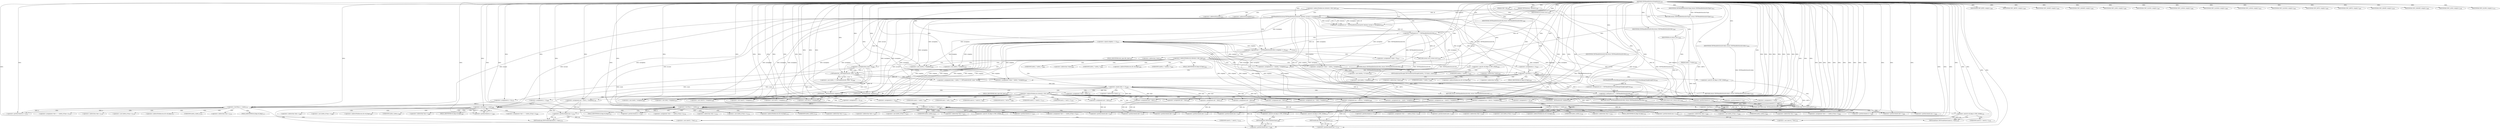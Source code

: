 digraph "TIFFReadDirEntrySlong8Array" {  
"84566" [label = <(METHOD,TIFFReadDirEntrySlong8Array)<SUB>2593</SUB>> ]
"84989" [label = <(METHOD_RETURN,enum TIFFReadDirEntryErr)<SUB>2593</SUB>> ]
"84567" [label = <(PARAM,TIFF *tif)<SUB>2594</SUB>> ]
"84568" [label = <(PARAM,TIFFDirEntry *direntry)<SUB>2594</SUB>> ]
"84569" [label = <(PARAM,int64_t **value)<SUB>2594</SUB>> ]
"84600" [label = <(&lt;operator&gt;.assignment,err = TIFFReadDirEntryArray(tif, direntry, &amp;count, 8, &amp;origdata))<SUB>2614</SUB>> ]
"84708" [label = <(&lt;operator&gt;.assignment,data = (int64_t *)_TIFFmallocExt(tif, count * 8))<SUB>2648</SUB>> ]
"84980" [label = <(_TIFFfreeExt,_TIFFfreeExt(tif, origdata))<SUB>2739</SUB>> ]
"84983" [label = <(&lt;operator&gt;.assignment,*value = data)<SUB>2740</SUB>> ]
"84987" [label = <(RETURN,return (TIFFReadDirEntryErrOk);,return (TIFFReadDirEntryErrOk);)<SUB>2741</SUB>> ]
"84611" [label = <(&lt;operator&gt;.logicalOr,(err != TIFFReadDirEntryErrOk) || (origdata == 0))<SUB>2615</SUB>> ]
"84718" [label = <(&lt;operator&gt;.equals,data == 0)<SUB>2649</SUB>> ]
"84988" [label = <(IDENTIFIER,TIFFReadDirEntryErrOk,return (TIFFReadDirEntryErrOk);)<SUB>2741</SUB>> ]
"84581" [label = <(IDENTIFIER,TIFF_BYTE,&lt;empty&gt;)<SUB>2602</SUB>> ]
"84583" [label = <(IDENTIFIER,TIFF_SBYTE,&lt;empty&gt;)<SUB>2603</SUB>> ]
"84585" [label = <(IDENTIFIER,TIFF_SHORT,&lt;empty&gt;)<SUB>2604</SUB>> ]
"84587" [label = <(IDENTIFIER,TIFF_SSHORT,&lt;empty&gt;)<SUB>2605</SUB>> ]
"84589" [label = <(IDENTIFIER,TIFF_LONG,&lt;empty&gt;)<SUB>2606</SUB>> ]
"84591" [label = <(IDENTIFIER,TIFF_SLONG,&lt;empty&gt;)<SUB>2607</SUB>> ]
"84593" [label = <(IDENTIFIER,TIFF_LONG8,&lt;empty&gt;)<SUB>2608</SUB>> ]
"84595" [label = <(IDENTIFIER,TIFF_SLONG8,&lt;empty&gt;)<SUB>2609</SUB>> ]
"84598" [label = <(RETURN,return (TIFFReadDirEntryErrType);,return (TIFFReadDirEntryErrType);)<SUB>2612</SUB>> ]
"84602" [label = <(TIFFReadDirEntryArray,TIFFReadDirEntryArray(tif, direntry, &amp;count, 8, &amp;origdata))<SUB>2614</SUB>> ]
"84619" [label = <(&lt;operator&gt;.assignment,*value = 0)<SUB>2617</SUB>> ]
"84623" [label = <(RETURN,return (err);,return (err);)<SUB>2618</SUB>> ]
"84631" [label = <(IDENTIFIER,TIFF_LONG8,&lt;empty&gt;)<SUB>2622</SUB>> ]
"84686" [label = <(IDENTIFIER,TIFF_SLONG8,&lt;empty&gt;)<SUB>2642</SUB>> ]
"84687" [label = <(&lt;operator&gt;.assignment,*value = (int64_t *)origdata)<SUB>2643</SUB>> ]
"84706" [label = <(RETURN,return (TIFFReadDirEntryErrOk);,return (TIFFReadDirEntryErrOk);)<SUB>2646</SUB>> ]
"84710" [label = <(&lt;operator&gt;.cast,(int64_t *)_TIFFmallocExt(tif, count * 8))<SUB>2648</SUB>> ]
"84722" [label = <(_TIFFfreeExt,_TIFFfreeExt(tif, origdata))<SUB>2651</SUB>> ]
"84725" [label = <(RETURN,return (TIFFReadDirEntryErrAlloc);,return (TIFFReadDirEntryErrAlloc);)<SUB>2652</SUB>> ]
"84733" [label = <(IDENTIFIER,TIFF_BYTE,&lt;empty&gt;)<SUB>2656</SUB>> ]
"84767" [label = <(IDENTIFIER,TIFF_SBYTE,&lt;empty&gt;)<SUB>2667</SUB>> ]
"84801" [label = <(IDENTIFIER,TIFF_SHORT,&lt;empty&gt;)<SUB>2678</SUB>> ]
"84845" [label = <(IDENTIFIER,TIFF_SSHORT,&lt;empty&gt;)<SUB>2693</SUB>> ]
"84891" [label = <(IDENTIFIER,TIFF_LONG,&lt;empty&gt;)<SUB>2708</SUB>> ]
"84935" [label = <(IDENTIFIER,TIFF_SLONG,&lt;empty&gt;)<SUB>2723</SUB>> ]
"84599" [label = <(IDENTIFIER,TIFFReadDirEntryErrType,return (TIFFReadDirEntryErrType);)<SUB>2612</SUB>> ]
"84612" [label = <(&lt;operator&gt;.notEquals,err != TIFFReadDirEntryErrOk)<SUB>2615</SUB>> ]
"84615" [label = <(&lt;operator&gt;.equals,origdata == 0)<SUB>2615</SUB>> ]
"84624" [label = <(IDENTIFIER,err,return (err);)<SUB>2618</SUB>> ]
"84635" [label = <(&lt;operator&gt;.assignment,m = (uint64_t *)origdata)<SUB>2626</SUB>> ]
"84677" [label = <(&lt;operator&gt;.assignment,*value = (int64_t *)origdata)<SUB>2639</SUB>> ]
"84683" [label = <(RETURN,return (TIFFReadDirEntryErrOk);,return (TIFFReadDirEntryErrOk);)<SUB>2640</SUB>> ]
"84694" [label = <(&lt;operator&gt;.and,tif-&gt;tif_flags &amp; TIFF_SWAB)<SUB>2644</SUB>> ]
"84707" [label = <(IDENTIFIER,TIFFReadDirEntryErrOk,return (TIFFReadDirEntryErrOk);)<SUB>2646</SUB>> ]
"84712" [label = <(_TIFFmallocExt,_TIFFmallocExt(tif, count * 8))<SUB>2648</SUB>> ]
"84726" [label = <(IDENTIFIER,TIFFReadDirEntryErrAlloc,return (TIFFReadDirEntryErrAlloc);)<SUB>2652</SUB>> ]
"84738" [label = <(&lt;operator&gt;.assignment,ma = (uint8_t *)origdata)<SUB>2661</SUB>> ]
"84743" [label = <(&lt;operator&gt;.assignment,mb = data)<SUB>2662</SUB>> ]
"84772" [label = <(&lt;operator&gt;.assignment,ma = (int8_t *)origdata)<SUB>2672</SUB>> ]
"84777" [label = <(&lt;operator&gt;.assignment,mb = data)<SUB>2673</SUB>> ]
"84806" [label = <(&lt;operator&gt;.assignment,ma = (uint16_t *)origdata)<SUB>2683</SUB>> ]
"84811" [label = <(&lt;operator&gt;.assignment,mb = data)<SUB>2684</SUB>> ]
"84850" [label = <(&lt;operator&gt;.assignment,ma = (int16_t *)origdata)<SUB>2698</SUB>> ]
"84855" [label = <(&lt;operator&gt;.assignment,mb = data)<SUB>2699</SUB>> ]
"84896" [label = <(&lt;operator&gt;.assignment,ma = (uint32_t *)origdata)<SUB>2713</SUB>> ]
"84901" [label = <(&lt;operator&gt;.assignment,mb = data)<SUB>2714</SUB>> ]
"84940" [label = <(&lt;operator&gt;.assignment,ma = (int32_t *)origdata)<SUB>2728</SUB>> ]
"84945" [label = <(&lt;operator&gt;.assignment,mb = data)<SUB>2729</SUB>> ]
"84645" [label = <(&lt;operator&gt;.lessThan,n &lt; count)<SUB>2627</SUB>> ]
"84648" [label = <(&lt;operator&gt;.postIncrement,n++)<SUB>2627</SUB>> ]
"84684" [label = <(IDENTIFIER,TIFFReadDirEntryErrOk,return (TIFFReadDirEntryErrOk);)<SUB>2640</SUB>> ]
"84690" [label = <(&lt;operator&gt;.cast,(int64_t *)origdata)<SUB>2643</SUB>> ]
"84700" [label = <(TIFFSwabArrayOfLong8,TIFFSwabArrayOfLong8((uint64_t *)(*value), count))<SUB>2645</SUB>> ]
"84714" [label = <(&lt;operator&gt;.multiplication,count * 8)<SUB>2648</SUB>> ]
"84751" [label = <(&lt;operator&gt;.lessThan,n &lt; count)<SUB>2663</SUB>> ]
"84754" [label = <(&lt;operator&gt;.postIncrement,n++)<SUB>2663</SUB>> ]
"84756" [label = <(&lt;operator&gt;.assignment,*mb++ = (int64_t)(*ma++))<SUB>2664</SUB>> ]
"84785" [label = <(&lt;operator&gt;.lessThan,n &lt; count)<SUB>2674</SUB>> ]
"84788" [label = <(&lt;operator&gt;.postIncrement,n++)<SUB>2674</SUB>> ]
"84790" [label = <(&lt;operator&gt;.assignment,*mb++ = (int64_t)(*ma++))<SUB>2675</SUB>> ]
"84819" [label = <(&lt;operator&gt;.lessThan,n &lt; count)<SUB>2685</SUB>> ]
"84822" [label = <(&lt;operator&gt;.postIncrement,n++)<SUB>2685</SUB>> ]
"84863" [label = <(&lt;operator&gt;.lessThan,n &lt; count)<SUB>2700</SUB>> ]
"84866" [label = <(&lt;operator&gt;.postIncrement,n++)<SUB>2700</SUB>> ]
"84909" [label = <(&lt;operator&gt;.lessThan,n &lt; count)<SUB>2715</SUB>> ]
"84912" [label = <(&lt;operator&gt;.postIncrement,n++)<SUB>2715</SUB>> ]
"84953" [label = <(&lt;operator&gt;.lessThan,n &lt; count)<SUB>2730</SUB>> ]
"84956" [label = <(&lt;operator&gt;.postIncrement,n++)<SUB>2730</SUB>> ]
"84637" [label = <(&lt;operator&gt;.cast,(uint64_t *)origdata)<SUB>2626</SUB>> ]
"84642" [label = <(&lt;operator&gt;.assignment,n = 0)<SUB>2627</SUB>> ]
"84660" [label = <(&lt;operator&gt;.assignment,err = TIFFReadDirEntryCheckRangeSlong8Long8(*m))<SUB>2631</SUB>> ]
"84675" [label = <(&lt;operator&gt;.postIncrement,m++)<SUB>2637</SUB>> ]
"84680" [label = <(&lt;operator&gt;.cast,(int64_t *)origdata)<SUB>2639</SUB>> ]
"84740" [label = <(&lt;operator&gt;.cast,(uint8_t *)origdata)<SUB>2661</SUB>> ]
"84748" [label = <(&lt;operator&gt;.assignment,n = 0)<SUB>2663</SUB>> ]
"84774" [label = <(&lt;operator&gt;.cast,(int8_t *)origdata)<SUB>2672</SUB>> ]
"84782" [label = <(&lt;operator&gt;.assignment,n = 0)<SUB>2674</SUB>> ]
"84808" [label = <(&lt;operator&gt;.cast,(uint16_t *)origdata)<SUB>2683</SUB>> ]
"84816" [label = <(&lt;operator&gt;.assignment,n = 0)<SUB>2685</SUB>> ]
"84834" [label = <(&lt;operator&gt;.assignment,*mb++ = (int64_t)(*ma++))<SUB>2689</SUB>> ]
"84852" [label = <(&lt;operator&gt;.cast,(int16_t *)origdata)<SUB>2698</SUB>> ]
"84860" [label = <(&lt;operator&gt;.assignment,n = 0)<SUB>2700</SUB>> ]
"84880" [label = <(&lt;operator&gt;.assignment,*mb++ = (int64_t)(*ma++))<SUB>2704</SUB>> ]
"84898" [label = <(&lt;operator&gt;.cast,(uint32_t *)origdata)<SUB>2713</SUB>> ]
"84906" [label = <(&lt;operator&gt;.assignment,n = 0)<SUB>2715</SUB>> ]
"84924" [label = <(&lt;operator&gt;.assignment,*mb++ = (int64_t)(*ma++))<SUB>2719</SUB>> ]
"84942" [label = <(&lt;operator&gt;.cast,(int32_t *)origdata)<SUB>2728</SUB>> ]
"84950" [label = <(&lt;operator&gt;.assignment,n = 0)<SUB>2730</SUB>> ]
"84970" [label = <(&lt;operator&gt;.assignment,*mb++ = (int64_t)(*ma++))<SUB>2734</SUB>> ]
"84652" [label = <(&lt;operator&gt;.and,tif-&gt;tif_flags &amp; TIFF_SWAB)<SUB>2629</SUB>> ]
"84666" [label = <(&lt;operator&gt;.notEquals,err != TIFFReadDirEntryErrOk)<SUB>2632</SUB>> ]
"84701" [label = <(&lt;operator&gt;.cast,(uint64_t *)(*value))<SUB>2645</SUB>> ]
"84826" [label = <(&lt;operator&gt;.and,tif-&gt;tif_flags &amp; TIFF_SWAB)<SUB>2687</SUB>> ]
"84870" [label = <(&lt;operator&gt;.and,tif-&gt;tif_flags &amp; TIFF_SWAB)<SUB>2702</SUB>> ]
"84916" [label = <(&lt;operator&gt;.and,tif-&gt;tif_flags &amp; TIFF_SWAB)<SUB>2717</SUB>> ]
"84960" [label = <(&lt;operator&gt;.and,tif-&gt;tif_flags &amp; TIFF_SWAB)<SUB>2732</SUB>> ]
"84658" [label = <(TIFFSwabLong8,TIFFSwabLong8(m))<SUB>2630</SUB>> ]
"84662" [label = <(TIFFReadDirEntryCheckRangeSlong8Long8,TIFFReadDirEntryCheckRangeSlong8Long8(*m))<SUB>2631</SUB>> ]
"84670" [label = <(_TIFFfreeExt,_TIFFfreeExt(tif, origdata))<SUB>2634</SUB>> ]
"84673" [label = <(RETURN,return (err);,return (err);)<SUB>2635</SUB>> ]
"84758" [label = <(&lt;operator&gt;.postIncrement,mb++)<SUB>2664</SUB>> ]
"84792" [label = <(&lt;operator&gt;.postIncrement,mb++)<SUB>2675</SUB>> ]
"84832" [label = <(TIFFSwabShort,TIFFSwabShort(ma))<SUB>2688</SUB>> ]
"84876" [label = <(TIFFSwabShort,TIFFSwabShort((uint16_t *)ma))<SUB>2703</SUB>> ]
"84922" [label = <(TIFFSwabLong,TIFFSwabLong(ma))<SUB>2718</SUB>> ]
"84966" [label = <(TIFFSwabLong,TIFFSwabLong((uint32_t *)ma))<SUB>2733</SUB>> ]
"84674" [label = <(IDENTIFIER,err,return (err);)<SUB>2635</SUB>> ]
"84763" [label = <(&lt;operator&gt;.postIncrement,ma++)<SUB>2664</SUB>> ]
"84797" [label = <(&lt;operator&gt;.postIncrement,ma++)<SUB>2675</SUB>> ]
"84836" [label = <(&lt;operator&gt;.postIncrement,mb++)<SUB>2689</SUB>> ]
"84882" [label = <(&lt;operator&gt;.postIncrement,mb++)<SUB>2704</SUB>> ]
"84926" [label = <(&lt;operator&gt;.postIncrement,mb++)<SUB>2719</SUB>> ]
"84972" [label = <(&lt;operator&gt;.postIncrement,mb++)<SUB>2734</SUB>> ]
"84841" [label = <(&lt;operator&gt;.postIncrement,ma++)<SUB>2689</SUB>> ]
"84877" [label = <(&lt;operator&gt;.cast,(uint16_t *)ma)<SUB>2703</SUB>> ]
"84887" [label = <(&lt;operator&gt;.postIncrement,ma++)<SUB>2704</SUB>> ]
"84931" [label = <(&lt;operator&gt;.postIncrement,ma++)<SUB>2719</SUB>> ]
"84967" [label = <(&lt;operator&gt;.cast,(uint32_t *)ma)<SUB>2733</SUB>> ]
"84977" [label = <(&lt;operator&gt;.postIncrement,ma++)<SUB>2734</SUB>> ]
"84576" [label = <(&lt;operator&gt;.indirectFieldAccess,direntry-&gt;tdir_type)<SUB>2600</SUB>> ]
"84626" [label = <(&lt;operator&gt;.indirectFieldAccess,direntry-&gt;tdir_type)<SUB>2620</SUB>> ]
"84728" [label = <(&lt;operator&gt;.indirectFieldAccess,direntry-&gt;tdir_type)<SUB>2654</SUB>> ]
"84984" [label = <(&lt;operator&gt;.indirection,*value)<SUB>2740</SUB>> ]
"84605" [label = <(&lt;operator&gt;.addressOf,&amp;count)<SUB>2614</SUB>> ]
"84608" [label = <(&lt;operator&gt;.addressOf,&amp;origdata)<SUB>2614</SUB>> ]
"84628" [label = <(FIELD_IDENTIFIER,tdir_type,tdir_type)<SUB>2620</SUB>> ]
"84711" [label = <(UNKNOWN,int64_t *,int64_t *)<SUB>2648</SUB>> ]
"84730" [label = <(FIELD_IDENTIFIER,tdir_type,tdir_type)<SUB>2654</SUB>> ]
"84620" [label = <(&lt;operator&gt;.indirection,*value)<SUB>2617</SUB>> ]
"84688" [label = <(&lt;operator&gt;.indirection,*value)<SUB>2643</SUB>> ]
"84678" [label = <(&lt;operator&gt;.indirection,*value)<SUB>2639</SUB>> ]
"84691" [label = <(UNKNOWN,int64_t *,int64_t *)<SUB>2643</SUB>> ]
"84695" [label = <(&lt;operator&gt;.indirectFieldAccess,tif-&gt;tif_flags)<SUB>2644</SUB>> ]
"84638" [label = <(UNKNOWN,uint64_t *,uint64_t *)<SUB>2626</SUB>> ]
"84681" [label = <(UNKNOWN,int64_t *,int64_t *)<SUB>2639</SUB>> ]
"84697" [label = <(FIELD_IDENTIFIER,tif_flags,tif_flags)<SUB>2644</SUB>> ]
"84741" [label = <(UNKNOWN,uint8_t *,uint8_t *)<SUB>2661</SUB>> ]
"84757" [label = <(&lt;operator&gt;.indirection,*mb++)<SUB>2664</SUB>> ]
"84760" [label = <(&lt;operator&gt;.cast,(int64_t)(*ma++))<SUB>2664</SUB>> ]
"84775" [label = <(UNKNOWN,int8_t *,int8_t *)<SUB>2672</SUB>> ]
"84791" [label = <(&lt;operator&gt;.indirection,*mb++)<SUB>2675</SUB>> ]
"84794" [label = <(&lt;operator&gt;.cast,(int64_t)(*ma++))<SUB>2675</SUB>> ]
"84809" [label = <(UNKNOWN,uint16_t *,uint16_t *)<SUB>2683</SUB>> ]
"84853" [label = <(UNKNOWN,int16_t *,int16_t *)<SUB>2698</SUB>> ]
"84899" [label = <(UNKNOWN,uint32_t *,uint32_t *)<SUB>2713</SUB>> ]
"84943" [label = <(UNKNOWN,int32_t *,int32_t *)<SUB>2728</SUB>> ]
"84702" [label = <(UNKNOWN,uint64_t *,uint64_t *)<SUB>2645</SUB>> ]
"84703" [label = <(&lt;operator&gt;.indirection,*value)<SUB>2645</SUB>> ]
"84761" [label = <(UNKNOWN,int64_t,int64_t)<SUB>2664</SUB>> ]
"84762" [label = <(&lt;operator&gt;.indirection,*ma++)<SUB>2664</SUB>> ]
"84795" [label = <(UNKNOWN,int64_t,int64_t)<SUB>2675</SUB>> ]
"84796" [label = <(&lt;operator&gt;.indirection,*ma++)<SUB>2675</SUB>> ]
"84835" [label = <(&lt;operator&gt;.indirection,*mb++)<SUB>2689</SUB>> ]
"84838" [label = <(&lt;operator&gt;.cast,(int64_t)(*ma++))<SUB>2689</SUB>> ]
"84881" [label = <(&lt;operator&gt;.indirection,*mb++)<SUB>2704</SUB>> ]
"84884" [label = <(&lt;operator&gt;.cast,(int64_t)(*ma++))<SUB>2704</SUB>> ]
"84925" [label = <(&lt;operator&gt;.indirection,*mb++)<SUB>2719</SUB>> ]
"84928" [label = <(&lt;operator&gt;.cast,(int64_t)(*ma++))<SUB>2719</SUB>> ]
"84971" [label = <(&lt;operator&gt;.indirection,*mb++)<SUB>2734</SUB>> ]
"84974" [label = <(&lt;operator&gt;.cast,(int64_t)(*ma++))<SUB>2734</SUB>> ]
"84653" [label = <(&lt;operator&gt;.indirectFieldAccess,tif-&gt;tif_flags)<SUB>2629</SUB>> ]
"84663" [label = <(&lt;operator&gt;.indirection,*m)<SUB>2631</SUB>> ]
"84827" [label = <(&lt;operator&gt;.indirectFieldAccess,tif-&gt;tif_flags)<SUB>2687</SUB>> ]
"84839" [label = <(UNKNOWN,int64_t,int64_t)<SUB>2689</SUB>> ]
"84840" [label = <(&lt;operator&gt;.indirection,*ma++)<SUB>2689</SUB>> ]
"84871" [label = <(&lt;operator&gt;.indirectFieldAccess,tif-&gt;tif_flags)<SUB>2702</SUB>> ]
"84885" [label = <(UNKNOWN,int64_t,int64_t)<SUB>2704</SUB>> ]
"84886" [label = <(&lt;operator&gt;.indirection,*ma++)<SUB>2704</SUB>> ]
"84917" [label = <(&lt;operator&gt;.indirectFieldAccess,tif-&gt;tif_flags)<SUB>2717</SUB>> ]
"84929" [label = <(UNKNOWN,int64_t,int64_t)<SUB>2719</SUB>> ]
"84930" [label = <(&lt;operator&gt;.indirection,*ma++)<SUB>2719</SUB>> ]
"84961" [label = <(&lt;operator&gt;.indirectFieldAccess,tif-&gt;tif_flags)<SUB>2732</SUB>> ]
"84975" [label = <(UNKNOWN,int64_t,int64_t)<SUB>2734</SUB>> ]
"84976" [label = <(&lt;operator&gt;.indirection,*ma++)<SUB>2734</SUB>> ]
"84655" [label = <(FIELD_IDENTIFIER,tif_flags,tif_flags)<SUB>2629</SUB>> ]
"84829" [label = <(FIELD_IDENTIFIER,tif_flags,tif_flags)<SUB>2687</SUB>> ]
"84873" [label = <(FIELD_IDENTIFIER,tif_flags,tif_flags)<SUB>2702</SUB>> ]
"84919" [label = <(FIELD_IDENTIFIER,tif_flags,tif_flags)<SUB>2717</SUB>> ]
"84963" [label = <(FIELD_IDENTIFIER,tif_flags,tif_flags)<SUB>2732</SUB>> ]
"84878" [label = <(UNKNOWN,uint16_t *,uint16_t *)<SUB>2703</SUB>> ]
"84968" [label = <(UNKNOWN,uint32_t *,uint32_t *)<SUB>2733</SUB>> ]
  "84683" -> "84989"  [ label = "DDG: &lt;RET&gt;"] 
  "84623" -> "84989"  [ label = "DDG: &lt;RET&gt;"] 
  "84673" -> "84989"  [ label = "DDG: &lt;RET&gt;"] 
  "84598" -> "84989"  [ label = "DDG: &lt;RET&gt;"] 
  "84725" -> "84989"  [ label = "DDG: &lt;RET&gt;"] 
  "84706" -> "84989"  [ label = "DDG: &lt;RET&gt;"] 
  "84987" -> "84989"  [ label = "DDG: &lt;RET&gt;"] 
  "84567" -> "84989"  [ label = "DDG: tif"] 
  "84568" -> "84989"  [ label = "DDG: direntry"] 
  "84569" -> "84989"  [ label = "DDG: value"] 
  "84566" -> "84567"  [ label = "DDG: "] 
  "84566" -> "84568"  [ label = "DDG: "] 
  "84566" -> "84569"  [ label = "DDG: "] 
  "84602" -> "84600"  [ label = "DDG: &amp;origdata"] 
  "84602" -> "84600"  [ label = "DDG: tif"] 
  "84602" -> "84600"  [ label = "DDG: &amp;count"] 
  "84602" -> "84600"  [ label = "DDG: 8"] 
  "84602" -> "84600"  [ label = "DDG: direntry"] 
  "84712" -> "84708"  [ label = "DDG: tif"] 
  "84712" -> "84708"  [ label = "DDG: count * 8"] 
  "84718" -> "84983"  [ label = "DDG: data"] 
  "84566" -> "84983"  [ label = "DDG: "] 
  "84988" -> "84987"  [ label = "DDG: TIFFReadDirEntryErrOk"] 
  "84612" -> "84987"  [ label = "DDG: TIFFReadDirEntryErrOk"] 
  "84566" -> "84600"  [ label = "DDG: "] 
  "84566" -> "84708"  [ label = "DDG: "] 
  "84712" -> "84980"  [ label = "DDG: tif"] 
  "84566" -> "84980"  [ label = "DDG: "] 
  "84602" -> "84980"  [ label = "DDG: &amp;origdata"] 
  "84615" -> "84980"  [ label = "DDG: origdata"] 
  "84566" -> "84988"  [ label = "DDG: "] 
  "84566" -> "84581"  [ label = "DDG: "] 
  "84566" -> "84583"  [ label = "DDG: "] 
  "84566" -> "84585"  [ label = "DDG: "] 
  "84566" -> "84587"  [ label = "DDG: "] 
  "84566" -> "84589"  [ label = "DDG: "] 
  "84566" -> "84591"  [ label = "DDG: "] 
  "84566" -> "84593"  [ label = "DDG: "] 
  "84566" -> "84595"  [ label = "DDG: "] 
  "84599" -> "84598"  [ label = "DDG: TIFFReadDirEntryErrType"] 
  "84566" -> "84598"  [ label = "DDG: "] 
  "84567" -> "84602"  [ label = "DDG: tif"] 
  "84566" -> "84602"  [ label = "DDG: "] 
  "84568" -> "84602"  [ label = "DDG: direntry"] 
  "84612" -> "84611"  [ label = "DDG: err"] 
  "84612" -> "84611"  [ label = "DDG: TIFFReadDirEntryErrOk"] 
  "84615" -> "84611"  [ label = "DDG: origdata"] 
  "84615" -> "84611"  [ label = "DDG: 0"] 
  "84566" -> "84619"  [ label = "DDG: "] 
  "84624" -> "84623"  [ label = "DDG: err"] 
  "84612" -> "84623"  [ label = "DDG: err"] 
  "84566" -> "84631"  [ label = "DDG: "] 
  "84566" -> "84686"  [ label = "DDG: "] 
  "84602" -> "84687"  [ label = "DDG: &amp;origdata"] 
  "84615" -> "84687"  [ label = "DDG: origdata"] 
  "84566" -> "84687"  [ label = "DDG: "] 
  "84707" -> "84706"  [ label = "DDG: TIFFReadDirEntryErrOk"] 
  "84612" -> "84706"  [ label = "DDG: TIFFReadDirEntryErrOk"] 
  "84712" -> "84710"  [ label = "DDG: tif"] 
  "84712" -> "84710"  [ label = "DDG: count * 8"] 
  "84708" -> "84718"  [ label = "DDG: data"] 
  "84566" -> "84718"  [ label = "DDG: "] 
  "84726" -> "84725"  [ label = "DDG: TIFFReadDirEntryErrAlloc"] 
  "84566" -> "84725"  [ label = "DDG: "] 
  "84566" -> "84733"  [ label = "DDG: "] 
  "84566" -> "84767"  [ label = "DDG: "] 
  "84566" -> "84801"  [ label = "DDG: "] 
  "84566" -> "84845"  [ label = "DDG: "] 
  "84566" -> "84891"  [ label = "DDG: "] 
  "84566" -> "84935"  [ label = "DDG: "] 
  "84566" -> "84599"  [ label = "DDG: "] 
  "84600" -> "84612"  [ label = "DDG: err"] 
  "84566" -> "84612"  [ label = "DDG: "] 
  "84602" -> "84615"  [ label = "DDG: &amp;origdata"] 
  "84566" -> "84615"  [ label = "DDG: "] 
  "84566" -> "84624"  [ label = "DDG: "] 
  "84602" -> "84635"  [ label = "DDG: &amp;origdata"] 
  "84615" -> "84635"  [ label = "DDG: origdata"] 
  "84566" -> "84635"  [ label = "DDG: "] 
  "84602" -> "84677"  [ label = "DDG: &amp;origdata"] 
  "84566" -> "84677"  [ label = "DDG: "] 
  "84615" -> "84677"  [ label = "DDG: origdata"] 
  "84684" -> "84683"  [ label = "DDG: TIFFReadDirEntryErrOk"] 
  "84666" -> "84683"  [ label = "DDG: TIFFReadDirEntryErrOk"] 
  "84612" -> "84683"  [ label = "DDG: TIFFReadDirEntryErrOk"] 
  "84566" -> "84707"  [ label = "DDG: "] 
  "84602" -> "84712"  [ label = "DDG: tif"] 
  "84566" -> "84712"  [ label = "DDG: "] 
  "84714" -> "84712"  [ label = "DDG: count"] 
  "84714" -> "84712"  [ label = "DDG: 8"] 
  "84712" -> "84722"  [ label = "DDG: tif"] 
  "84566" -> "84722"  [ label = "DDG: "] 
  "84602" -> "84722"  [ label = "DDG: &amp;origdata"] 
  "84615" -> "84722"  [ label = "DDG: origdata"] 
  "84566" -> "84726"  [ label = "DDG: "] 
  "84602" -> "84738"  [ label = "DDG: &amp;origdata"] 
  "84615" -> "84738"  [ label = "DDG: origdata"] 
  "84566" -> "84738"  [ label = "DDG: "] 
  "84718" -> "84743"  [ label = "DDG: data"] 
  "84566" -> "84743"  [ label = "DDG: "] 
  "84602" -> "84772"  [ label = "DDG: &amp;origdata"] 
  "84615" -> "84772"  [ label = "DDG: origdata"] 
  "84566" -> "84772"  [ label = "DDG: "] 
  "84718" -> "84777"  [ label = "DDG: data"] 
  "84566" -> "84777"  [ label = "DDG: "] 
  "84602" -> "84806"  [ label = "DDG: &amp;origdata"] 
  "84615" -> "84806"  [ label = "DDG: origdata"] 
  "84566" -> "84806"  [ label = "DDG: "] 
  "84718" -> "84811"  [ label = "DDG: data"] 
  "84566" -> "84811"  [ label = "DDG: "] 
  "84602" -> "84850"  [ label = "DDG: &amp;origdata"] 
  "84615" -> "84850"  [ label = "DDG: origdata"] 
  "84566" -> "84850"  [ label = "DDG: "] 
  "84718" -> "84855"  [ label = "DDG: data"] 
  "84566" -> "84855"  [ label = "DDG: "] 
  "84602" -> "84896"  [ label = "DDG: &amp;origdata"] 
  "84615" -> "84896"  [ label = "DDG: origdata"] 
  "84566" -> "84896"  [ label = "DDG: "] 
  "84718" -> "84901"  [ label = "DDG: data"] 
  "84566" -> "84901"  [ label = "DDG: "] 
  "84602" -> "84940"  [ label = "DDG: &amp;origdata"] 
  "84615" -> "84940"  [ label = "DDG: origdata"] 
  "84566" -> "84940"  [ label = "DDG: "] 
  "84718" -> "84945"  [ label = "DDG: data"] 
  "84566" -> "84945"  [ label = "DDG: "] 
  "84566" -> "84684"  [ label = "DDG: "] 
  "84602" -> "84690"  [ label = "DDG: &amp;origdata"] 
  "84615" -> "84690"  [ label = "DDG: origdata"] 
  "84566" -> "84690"  [ label = "DDG: "] 
  "84566" -> "84694"  [ label = "DDG: "] 
  "84602" -> "84714"  [ label = "DDG: &amp;count"] 
  "84566" -> "84714"  [ label = "DDG: "] 
  "84602" -> "84637"  [ label = "DDG: &amp;origdata"] 
  "84615" -> "84637"  [ label = "DDG: origdata"] 
  "84566" -> "84637"  [ label = "DDG: "] 
  "84566" -> "84642"  [ label = "DDG: "] 
  "84642" -> "84645"  [ label = "DDG: n"] 
  "84648" -> "84645"  [ label = "DDG: n"] 
  "84566" -> "84645"  [ label = "DDG: "] 
  "84602" -> "84645"  [ label = "DDG: &amp;count"] 
  "84645" -> "84648"  [ label = "DDG: n"] 
  "84566" -> "84648"  [ label = "DDG: "] 
  "84662" -> "84660"  [ label = "DDG: *m"] 
  "84602" -> "84680"  [ label = "DDG: &amp;origdata"] 
  "84566" -> "84680"  [ label = "DDG: "] 
  "84615" -> "84680"  [ label = "DDG: origdata"] 
  "84687" -> "84700"  [ label = "DDG: *value"] 
  "84602" -> "84700"  [ label = "DDG: &amp;count"] 
  "84566" -> "84700"  [ label = "DDG: "] 
  "84602" -> "84740"  [ label = "DDG: &amp;origdata"] 
  "84615" -> "84740"  [ label = "DDG: origdata"] 
  "84566" -> "84740"  [ label = "DDG: "] 
  "84566" -> "84748"  [ label = "DDG: "] 
  "84748" -> "84751"  [ label = "DDG: n"] 
  "84754" -> "84751"  [ label = "DDG: n"] 
  "84566" -> "84751"  [ label = "DDG: "] 
  "84602" -> "84751"  [ label = "DDG: &amp;count"] 
  "84714" -> "84751"  [ label = "DDG: count"] 
  "84751" -> "84754"  [ label = "DDG: n"] 
  "84566" -> "84754"  [ label = "DDG: "] 
  "84602" -> "84774"  [ label = "DDG: &amp;origdata"] 
  "84615" -> "84774"  [ label = "DDG: origdata"] 
  "84566" -> "84774"  [ label = "DDG: "] 
  "84566" -> "84782"  [ label = "DDG: "] 
  "84782" -> "84785"  [ label = "DDG: n"] 
  "84788" -> "84785"  [ label = "DDG: n"] 
  "84566" -> "84785"  [ label = "DDG: "] 
  "84602" -> "84785"  [ label = "DDG: &amp;count"] 
  "84714" -> "84785"  [ label = "DDG: count"] 
  "84785" -> "84788"  [ label = "DDG: n"] 
  "84566" -> "84788"  [ label = "DDG: "] 
  "84602" -> "84808"  [ label = "DDG: &amp;origdata"] 
  "84615" -> "84808"  [ label = "DDG: origdata"] 
  "84566" -> "84808"  [ label = "DDG: "] 
  "84566" -> "84816"  [ label = "DDG: "] 
  "84816" -> "84819"  [ label = "DDG: n"] 
  "84822" -> "84819"  [ label = "DDG: n"] 
  "84566" -> "84819"  [ label = "DDG: "] 
  "84602" -> "84819"  [ label = "DDG: &amp;count"] 
  "84714" -> "84819"  [ label = "DDG: count"] 
  "84819" -> "84822"  [ label = "DDG: n"] 
  "84566" -> "84822"  [ label = "DDG: "] 
  "84602" -> "84852"  [ label = "DDG: &amp;origdata"] 
  "84615" -> "84852"  [ label = "DDG: origdata"] 
  "84566" -> "84852"  [ label = "DDG: "] 
  "84566" -> "84860"  [ label = "DDG: "] 
  "84860" -> "84863"  [ label = "DDG: n"] 
  "84866" -> "84863"  [ label = "DDG: n"] 
  "84566" -> "84863"  [ label = "DDG: "] 
  "84602" -> "84863"  [ label = "DDG: &amp;count"] 
  "84714" -> "84863"  [ label = "DDG: count"] 
  "84863" -> "84866"  [ label = "DDG: n"] 
  "84566" -> "84866"  [ label = "DDG: "] 
  "84602" -> "84898"  [ label = "DDG: &amp;origdata"] 
  "84615" -> "84898"  [ label = "DDG: origdata"] 
  "84566" -> "84898"  [ label = "DDG: "] 
  "84566" -> "84906"  [ label = "DDG: "] 
  "84906" -> "84909"  [ label = "DDG: n"] 
  "84912" -> "84909"  [ label = "DDG: n"] 
  "84566" -> "84909"  [ label = "DDG: "] 
  "84602" -> "84909"  [ label = "DDG: &amp;count"] 
  "84714" -> "84909"  [ label = "DDG: count"] 
  "84909" -> "84912"  [ label = "DDG: n"] 
  "84566" -> "84912"  [ label = "DDG: "] 
  "84602" -> "84942"  [ label = "DDG: &amp;origdata"] 
  "84615" -> "84942"  [ label = "DDG: origdata"] 
  "84566" -> "84942"  [ label = "DDG: "] 
  "84566" -> "84950"  [ label = "DDG: "] 
  "84950" -> "84953"  [ label = "DDG: n"] 
  "84956" -> "84953"  [ label = "DDG: n"] 
  "84566" -> "84953"  [ label = "DDG: "] 
  "84602" -> "84953"  [ label = "DDG: &amp;count"] 
  "84714" -> "84953"  [ label = "DDG: count"] 
  "84953" -> "84956"  [ label = "DDG: n"] 
  "84566" -> "84956"  [ label = "DDG: "] 
  "84566" -> "84660"  [ label = "DDG: "] 
  "84635" -> "84675"  [ label = "DDG: m"] 
  "84658" -> "84675"  [ label = "DDG: m"] 
  "84662" -> "84675"  [ label = "DDG: *m"] 
  "84566" -> "84675"  [ label = "DDG: "] 
  "84687" -> "84701"  [ label = "DDG: *value"] 
  "84566" -> "84652"  [ label = "DDG: "] 
  "84660" -> "84666"  [ label = "DDG: err"] 
  "84566" -> "84666"  [ label = "DDG: "] 
  "84612" -> "84666"  [ label = "DDG: TIFFReadDirEntryErrOk"] 
  "84674" -> "84673"  [ label = "DDG: err"] 
  "84666" -> "84673"  [ label = "DDG: err"] 
  "84743" -> "84758"  [ label = "DDG: mb"] 
  "84566" -> "84758"  [ label = "DDG: "] 
  "84777" -> "84792"  [ label = "DDG: mb"] 
  "84566" -> "84792"  [ label = "DDG: "] 
  "84566" -> "84826"  [ label = "DDG: "] 
  "84566" -> "84870"  [ label = "DDG: "] 
  "84566" -> "84916"  [ label = "DDG: "] 
  "84566" -> "84960"  [ label = "DDG: "] 
  "84635" -> "84658"  [ label = "DDG: m"] 
  "84662" -> "84658"  [ label = "DDG: *m"] 
  "84675" -> "84658"  [ label = "DDG: m"] 
  "84566" -> "84658"  [ label = "DDG: "] 
  "84602" -> "84670"  [ label = "DDG: tif"] 
  "84566" -> "84670"  [ label = "DDG: "] 
  "84602" -> "84670"  [ label = "DDG: &amp;origdata"] 
  "84615" -> "84670"  [ label = "DDG: origdata"] 
  "84566" -> "84674"  [ label = "DDG: "] 
  "84738" -> "84763"  [ label = "DDG: ma"] 
  "84566" -> "84763"  [ label = "DDG: "] 
  "84772" -> "84797"  [ label = "DDG: ma"] 
  "84566" -> "84797"  [ label = "DDG: "] 
  "84806" -> "84832"  [ label = "DDG: ma"] 
  "84841" -> "84832"  [ label = "DDG: ma"] 
  "84566" -> "84832"  [ label = "DDG: "] 
  "84811" -> "84836"  [ label = "DDG: mb"] 
  "84566" -> "84836"  [ label = "DDG: "] 
  "84850" -> "84876"  [ label = "DDG: ma"] 
  "84887" -> "84876"  [ label = "DDG: ma"] 
  "84566" -> "84876"  [ label = "DDG: "] 
  "84855" -> "84882"  [ label = "DDG: mb"] 
  "84566" -> "84882"  [ label = "DDG: "] 
  "84896" -> "84922"  [ label = "DDG: ma"] 
  "84931" -> "84922"  [ label = "DDG: ma"] 
  "84566" -> "84922"  [ label = "DDG: "] 
  "84901" -> "84926"  [ label = "DDG: mb"] 
  "84566" -> "84926"  [ label = "DDG: "] 
  "84940" -> "84966"  [ label = "DDG: ma"] 
  "84977" -> "84966"  [ label = "DDG: ma"] 
  "84566" -> "84966"  [ label = "DDG: "] 
  "84945" -> "84972"  [ label = "DDG: mb"] 
  "84566" -> "84972"  [ label = "DDG: "] 
  "84806" -> "84841"  [ label = "DDG: ma"] 
  "84832" -> "84841"  [ label = "DDG: ma"] 
  "84566" -> "84841"  [ label = "DDG: "] 
  "84850" -> "84877"  [ label = "DDG: ma"] 
  "84887" -> "84877"  [ label = "DDG: ma"] 
  "84566" -> "84877"  [ label = "DDG: "] 
  "84850" -> "84887"  [ label = "DDG: ma"] 
  "84566" -> "84887"  [ label = "DDG: "] 
  "84896" -> "84931"  [ label = "DDG: ma"] 
  "84922" -> "84931"  [ label = "DDG: ma"] 
  "84566" -> "84931"  [ label = "DDG: "] 
  "84940" -> "84967"  [ label = "DDG: ma"] 
  "84977" -> "84967"  [ label = "DDG: ma"] 
  "84566" -> "84967"  [ label = "DDG: "] 
  "84940" -> "84977"  [ label = "DDG: ma"] 
  "84566" -> "84977"  [ label = "DDG: "] 
  "84576" -> "84608"  [ label = "CDG: "] 
  "84576" -> "84600"  [ label = "CDG: "] 
  "84576" -> "84602"  [ label = "CDG: "] 
  "84576" -> "84611"  [ label = "CDG: "] 
  "84576" -> "84598"  [ label = "CDG: "] 
  "84576" -> "84612"  [ label = "CDG: "] 
  "84576" -> "84605"  [ label = "CDG: "] 
  "84611" -> "84626"  [ label = "CDG: "] 
  "84611" -> "84628"  [ label = "CDG: "] 
  "84611" -> "84620"  [ label = "CDG: "] 
  "84611" -> "84623"  [ label = "CDG: "] 
  "84611" -> "84619"  [ label = "CDG: "] 
  "84626" -> "84718"  [ label = "CDG: "] 
  "84626" -> "84695"  [ label = "CDG: "] 
  "84626" -> "84708"  [ label = "CDG: "] 
  "84626" -> "84638"  [ label = "CDG: "] 
  "84626" -> "84694"  [ label = "CDG: "] 
  "84626" -> "84688"  [ label = "CDG: "] 
  "84626" -> "84714"  [ label = "CDG: "] 
  "84626" -> "84712"  [ label = "CDG: "] 
  "84626" -> "84690"  [ label = "CDG: "] 
  "84626" -> "84635"  [ label = "CDG: "] 
  "84626" -> "84697"  [ label = "CDG: "] 
  "84626" -> "84691"  [ label = "CDG: "] 
  "84626" -> "84645"  [ label = "CDG: "] 
  "84626" -> "84687"  [ label = "CDG: "] 
  "84626" -> "84711"  [ label = "CDG: "] 
  "84626" -> "84706"  [ label = "CDG: "] 
  "84626" -> "84637"  [ label = "CDG: "] 
  "84626" -> "84642"  [ label = "CDG: "] 
  "84626" -> "84710"  [ label = "CDG: "] 
  "84718" -> "84722"  [ label = "CDG: "] 
  "84718" -> "84728"  [ label = "CDG: "] 
  "84718" -> "84980"  [ label = "CDG: "] 
  "84718" -> "84984"  [ label = "CDG: "] 
  "84718" -> "84983"  [ label = "CDG: "] 
  "84718" -> "84987"  [ label = "CDG: "] 
  "84718" -> "84725"  [ label = "CDG: "] 
  "84718" -> "84730"  [ label = "CDG: "] 
  "84728" -> "84906"  [ label = "CDG: "] 
  "84728" -> "84816"  [ label = "CDG: "] 
  "84728" -> "84774"  [ label = "CDG: "] 
  "84728" -> "84850"  [ label = "CDG: "] 
  "84728" -> "84855"  [ label = "CDG: "] 
  "84728" -> "84942"  [ label = "CDG: "] 
  "84728" -> "84809"  [ label = "CDG: "] 
  "84728" -> "84775"  [ label = "CDG: "] 
  "84728" -> "84896"  [ label = "CDG: "] 
  "84728" -> "84950"  [ label = "CDG: "] 
  "84728" -> "84860"  [ label = "CDG: "] 
  "84728" -> "84953"  [ label = "CDG: "] 
  "84728" -> "84782"  [ label = "CDG: "] 
  "84728" -> "84901"  [ label = "CDG: "] 
  "84728" -> "84909"  [ label = "CDG: "] 
  "84728" -> "84740"  [ label = "CDG: "] 
  "84728" -> "84785"  [ label = "CDG: "] 
  "84728" -> "84811"  [ label = "CDG: "] 
  "84728" -> "84940"  [ label = "CDG: "] 
  "84728" -> "84738"  [ label = "CDG: "] 
  "84728" -> "84863"  [ label = "CDG: "] 
  "84728" -> "84777"  [ label = "CDG: "] 
  "84728" -> "84772"  [ label = "CDG: "] 
  "84728" -> "84819"  [ label = "CDG: "] 
  "84728" -> "84943"  [ label = "CDG: "] 
  "84728" -> "84852"  [ label = "CDG: "] 
  "84728" -> "84751"  [ label = "CDG: "] 
  "84728" -> "84945"  [ label = "CDG: "] 
  "84728" -> "84806"  [ label = "CDG: "] 
  "84728" -> "84808"  [ label = "CDG: "] 
  "84728" -> "84748"  [ label = "CDG: "] 
  "84728" -> "84899"  [ label = "CDG: "] 
  "84728" -> "84741"  [ label = "CDG: "] 
  "84728" -> "84853"  [ label = "CDG: "] 
  "84728" -> "84898"  [ label = "CDG: "] 
  "84728" -> "84743"  [ label = "CDG: "] 
  "84612" -> "84615"  [ label = "CDG: "] 
  "84694" -> "84701"  [ label = "CDG: "] 
  "84694" -> "84703"  [ label = "CDG: "] 
  "84694" -> "84702"  [ label = "CDG: "] 
  "84694" -> "84700"  [ label = "CDG: "] 
  "84645" -> "84680"  [ label = "CDG: "] 
  "84645" -> "84662"  [ label = "CDG: "] 
  "84645" -> "84660"  [ label = "CDG: "] 
  "84645" -> "84678"  [ label = "CDG: "] 
  "84645" -> "84663"  [ label = "CDG: "] 
  "84645" -> "84653"  [ label = "CDG: "] 
  "84645" -> "84655"  [ label = "CDG: "] 
  "84645" -> "84666"  [ label = "CDG: "] 
  "84645" -> "84683"  [ label = "CDG: "] 
  "84645" -> "84681"  [ label = "CDG: "] 
  "84645" -> "84677"  [ label = "CDG: "] 
  "84645" -> "84652"  [ label = "CDG: "] 
  "84751" -> "84754"  [ label = "CDG: "] 
  "84751" -> "84760"  [ label = "CDG: "] 
  "84751" -> "84756"  [ label = "CDG: "] 
  "84751" -> "84762"  [ label = "CDG: "] 
  "84751" -> "84758"  [ label = "CDG: "] 
  "84751" -> "84751"  [ label = "CDG: "] 
  "84751" -> "84763"  [ label = "CDG: "] 
  "84751" -> "84757"  [ label = "CDG: "] 
  "84751" -> "84761"  [ label = "CDG: "] 
  "84785" -> "84794"  [ label = "CDG: "] 
  "84785" -> "84792"  [ label = "CDG: "] 
  "84785" -> "84788"  [ label = "CDG: "] 
  "84785" -> "84790"  [ label = "CDG: "] 
  "84785" -> "84796"  [ label = "CDG: "] 
  "84785" -> "84791"  [ label = "CDG: "] 
  "84785" -> "84785"  [ label = "CDG: "] 
  "84785" -> "84795"  [ label = "CDG: "] 
  "84785" -> "84797"  [ label = "CDG: "] 
  "84819" -> "84826"  [ label = "CDG: "] 
  "84819" -> "84836"  [ label = "CDG: "] 
  "84819" -> "84822"  [ label = "CDG: "] 
  "84819" -> "84841"  [ label = "CDG: "] 
  "84819" -> "84827"  [ label = "CDG: "] 
  "84819" -> "84834"  [ label = "CDG: "] 
  "84819" -> "84829"  [ label = "CDG: "] 
  "84819" -> "84840"  [ label = "CDG: "] 
  "84819" -> "84819"  [ label = "CDG: "] 
  "84819" -> "84839"  [ label = "CDG: "] 
  "84819" -> "84835"  [ label = "CDG: "] 
  "84819" -> "84838"  [ label = "CDG: "] 
  "84863" -> "84880"  [ label = "CDG: "] 
  "84863" -> "84884"  [ label = "CDG: "] 
  "84863" -> "84870"  [ label = "CDG: "] 
  "84863" -> "84866"  [ label = "CDG: "] 
  "84863" -> "84882"  [ label = "CDG: "] 
  "84863" -> "84885"  [ label = "CDG: "] 
  "84863" -> "84873"  [ label = "CDG: "] 
  "84863" -> "84887"  [ label = "CDG: "] 
  "84863" -> "84863"  [ label = "CDG: "] 
  "84863" -> "84871"  [ label = "CDG: "] 
  "84863" -> "84886"  [ label = "CDG: "] 
  "84863" -> "84881"  [ label = "CDG: "] 
  "84909" -> "84930"  [ label = "CDG: "] 
  "84909" -> "84916"  [ label = "CDG: "] 
  "84909" -> "84925"  [ label = "CDG: "] 
  "84909" -> "84912"  [ label = "CDG: "] 
  "84909" -> "84909"  [ label = "CDG: "] 
  "84909" -> "84928"  [ label = "CDG: "] 
  "84909" -> "84917"  [ label = "CDG: "] 
  "84909" -> "84924"  [ label = "CDG: "] 
  "84909" -> "84931"  [ label = "CDG: "] 
  "84909" -> "84926"  [ label = "CDG: "] 
  "84909" -> "84919"  [ label = "CDG: "] 
  "84909" -> "84929"  [ label = "CDG: "] 
  "84953" -> "84963"  [ label = "CDG: "] 
  "84953" -> "84976"  [ label = "CDG: "] 
  "84953" -> "84953"  [ label = "CDG: "] 
  "84953" -> "84971"  [ label = "CDG: "] 
  "84953" -> "84970"  [ label = "CDG: "] 
  "84953" -> "84977"  [ label = "CDG: "] 
  "84953" -> "84974"  [ label = "CDG: "] 
  "84953" -> "84961"  [ label = "CDG: "] 
  "84953" -> "84975"  [ label = "CDG: "] 
  "84953" -> "84960"  [ label = "CDG: "] 
  "84953" -> "84972"  [ label = "CDG: "] 
  "84953" -> "84956"  [ label = "CDG: "] 
  "84652" -> "84658"  [ label = "CDG: "] 
  "84666" -> "84648"  [ label = "CDG: "] 
  "84666" -> "84670"  [ label = "CDG: "] 
  "84666" -> "84675"  [ label = "CDG: "] 
  "84666" -> "84645"  [ label = "CDG: "] 
  "84666" -> "84673"  [ label = "CDG: "] 
  "84826" -> "84832"  [ label = "CDG: "] 
  "84870" -> "84878"  [ label = "CDG: "] 
  "84870" -> "84876"  [ label = "CDG: "] 
  "84870" -> "84877"  [ label = "CDG: "] 
  "84916" -> "84922"  [ label = "CDG: "] 
  "84960" -> "84966"  [ label = "CDG: "] 
  "84960" -> "84967"  [ label = "CDG: "] 
  "84960" -> "84968"  [ label = "CDG: "] 
}
